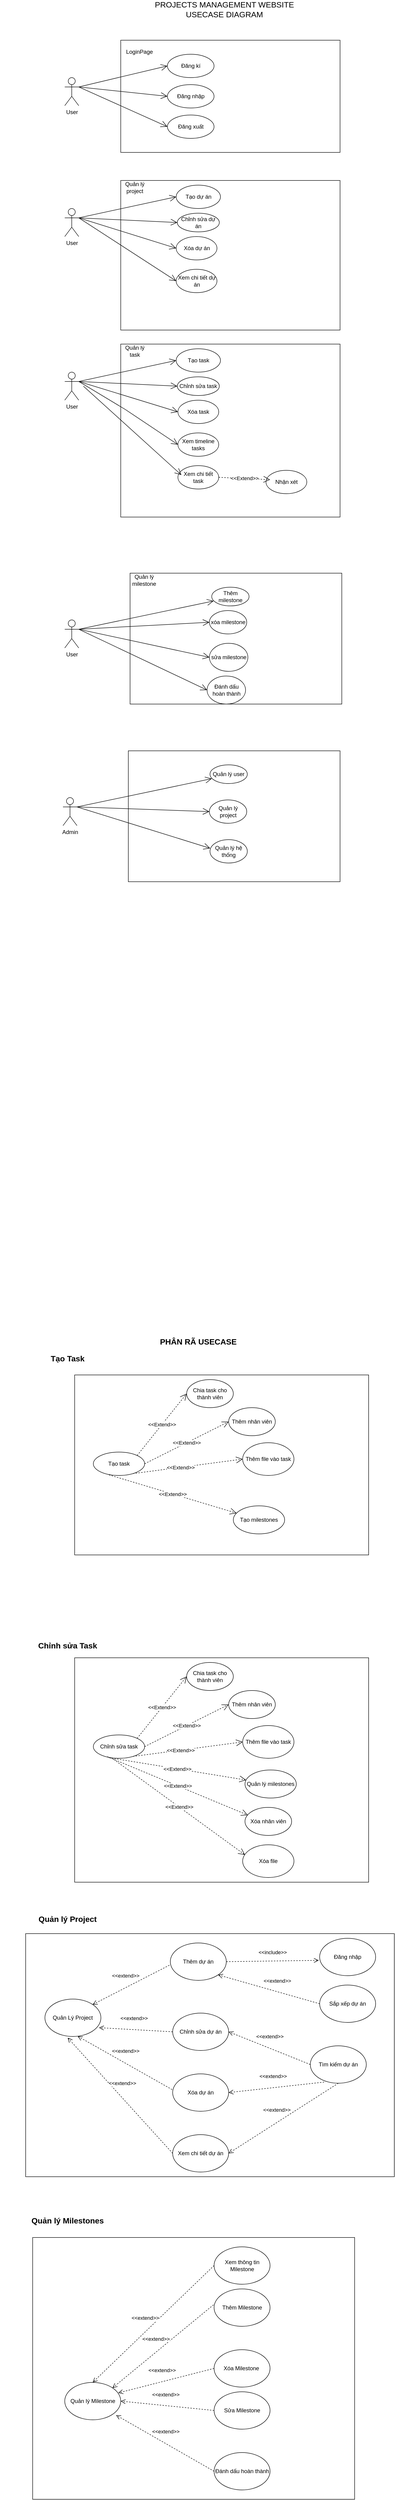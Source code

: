 <mxfile version="20.8.23" type="github">
  <diagram name="Trang-1" id="r42uPq_lxR6HUhc7CNXD">
    <mxGraphModel dx="954" dy="4123" grid="1" gridSize="10" guides="1" tooltips="1" connect="1" arrows="1" fold="1" page="1" pageScale="1" pageWidth="827" pageHeight="1169" math="0" shadow="0">
      <root>
        <mxCell id="0" />
        <mxCell id="1" parent="0" />
        <mxCell id="wdoDGnzqQ3pz-jxtd77W-91" value="" style="rounded=0;whiteSpace=wrap;html=1;" parent="1" vertex="1">
          <mxGeometry x="90" y="1280" width="690" height="560" as="geometry" />
        </mxCell>
        <mxCell id="3knPD4Hbd1GsSMwaH2PE-27" value="" style="rounded=0;whiteSpace=wrap;html=1;" parent="1" vertex="1">
          <mxGeometry x="180" y="-565" width="630" height="385" as="geometry" />
        </mxCell>
        <mxCell id="3knPD4Hbd1GsSMwaH2PE-23" value="" style="rounded=0;whiteSpace=wrap;html=1;" parent="1" vertex="1">
          <mxGeometry x="278.75" y="-3120" width="470" height="320" as="geometry" />
        </mxCell>
        <mxCell id="3knPD4Hbd1GsSMwaH2PE-3" value="" style="rounded=0;whiteSpace=wrap;html=1;" parent="1" vertex="1">
          <mxGeometry x="278.75" y="-3420" width="470" height="240" as="geometry" />
        </mxCell>
        <mxCell id="3knPD4Hbd1GsSMwaH2PE-1" value="User" style="shape=umlActor;verticalLabelPosition=bottom;verticalAlign=top;html=1;outlineConnect=0;" parent="1" vertex="1">
          <mxGeometry x="158.75" y="-3340" width="30" height="60" as="geometry" />
        </mxCell>
        <mxCell id="3knPD4Hbd1GsSMwaH2PE-2" value="Đăng nhập" style="ellipse;whiteSpace=wrap;html=1;" parent="1" vertex="1">
          <mxGeometry x="378.75" y="-3325" width="100" height="50" as="geometry" />
        </mxCell>
        <mxCell id="3knPD4Hbd1GsSMwaH2PE-4" value="Đăng xuất" style="ellipse;whiteSpace=wrap;html=1;" parent="1" vertex="1">
          <mxGeometry x="378.75" y="-3260" width="100" height="50" as="geometry" />
        </mxCell>
        <mxCell id="3knPD4Hbd1GsSMwaH2PE-5" value="Chỉnh sửa dự án" style="ellipse;whiteSpace=wrap;html=1;" parent="1" vertex="1">
          <mxGeometry x="400" y="-3050" width="90" height="40" as="geometry" />
        </mxCell>
        <mxCell id="3knPD4Hbd1GsSMwaH2PE-6" value="Đăng kí" style="ellipse;whiteSpace=wrap;html=1;" parent="1" vertex="1">
          <mxGeometry x="378.75" y="-3390" width="100" height="50" as="geometry" />
        </mxCell>
        <mxCell id="3knPD4Hbd1GsSMwaH2PE-8" value="Tạo dự án" style="ellipse;whiteSpace=wrap;html=1;" parent="1" vertex="1">
          <mxGeometry x="397.5" y="-3110" width="95" height="50" as="geometry" />
        </mxCell>
        <mxCell id="3knPD4Hbd1GsSMwaH2PE-9" value="Xóa dự án" style="ellipse;whiteSpace=wrap;html=1;" parent="1" vertex="1">
          <mxGeometry x="397.5" y="-3000" width="87.5" height="50" as="geometry" />
        </mxCell>
        <mxCell id="3knPD4Hbd1GsSMwaH2PE-10" value="Xem chi tiết dự án" style="ellipse;whiteSpace=wrap;html=1;" parent="1" vertex="1">
          <mxGeometry x="397.5" y="-2930" width="87.5" height="50" as="geometry" />
        </mxCell>
        <mxCell id="3knPD4Hbd1GsSMwaH2PE-12" value="Thêm nhân viên" style="ellipse;whiteSpace=wrap;html=1;" parent="1" vertex="1">
          <mxGeometry x="510" y="-495" width="100" height="60" as="geometry" />
        </mxCell>
        <mxCell id="3knPD4Hbd1GsSMwaH2PE-14" value="Chia task cho thành viên" style="ellipse;whiteSpace=wrap;html=1;" parent="1" vertex="1">
          <mxGeometry x="420" y="-555" width="100" height="60" as="geometry" />
        </mxCell>
        <mxCell id="3knPD4Hbd1GsSMwaH2PE-16" value="Thêm file vào task" style="ellipse;whiteSpace=wrap;html=1;" parent="1" vertex="1">
          <mxGeometry x="540" y="-420" width="110" height="70" as="geometry" />
        </mxCell>
        <mxCell id="3knPD4Hbd1GsSMwaH2PE-22" value="LoginPage" style="text;html=1;strokeColor=none;fillColor=none;align=center;verticalAlign=middle;whiteSpace=wrap;rounded=0;" parent="1" vertex="1">
          <mxGeometry x="288.75" y="-3410" width="60" height="30" as="geometry" />
        </mxCell>
        <mxCell id="3knPD4Hbd1GsSMwaH2PE-24" value="Quản lý project" style="text;html=1;strokeColor=none;fillColor=none;align=center;verticalAlign=middle;whiteSpace=wrap;rounded=0;" parent="1" vertex="1">
          <mxGeometry x="278.75" y="-3120" width="60" height="30" as="geometry" />
        </mxCell>
        <mxCell id="3knPD4Hbd1GsSMwaH2PE-26" value="User" style="shape=umlActor;verticalLabelPosition=bottom;verticalAlign=top;html=1;outlineConnect=0;" parent="1" vertex="1">
          <mxGeometry x="158.75" y="-3060" width="30" height="60" as="geometry" />
        </mxCell>
        <mxCell id="3knPD4Hbd1GsSMwaH2PE-33" value="&amp;lt;&amp;lt;Extend&amp;gt;&amp;gt;" style="endArrow=open;endSize=12;dashed=1;html=1;rounded=0;exitX=1;exitY=0;exitDx=0;exitDy=0;entryX=0;entryY=0.5;entryDx=0;entryDy=0;" parent="1" target="3knPD4Hbd1GsSMwaH2PE-14" edge="1">
          <mxGeometry width="160" relative="1" as="geometry">
            <mxPoint x="313.891" y="-392.678" as="sourcePoint" />
            <mxPoint x="621.25" y="-450.59" as="targetPoint" />
          </mxGeometry>
        </mxCell>
        <mxCell id="3knPD4Hbd1GsSMwaH2PE-37" value="&amp;lt;&amp;lt;Extend&amp;gt;&amp;gt;" style="endArrow=open;endSize=12;dashed=1;html=1;rounded=0;exitX=1;exitY=0.5;exitDx=0;exitDy=0;entryX=0;entryY=0.5;entryDx=0;entryDy=0;" parent="1" target="3knPD4Hbd1GsSMwaH2PE-12" edge="1">
          <mxGeometry width="160" relative="1" as="geometry">
            <mxPoint x="330" y="-375" as="sourcePoint" />
            <mxPoint x="520" y="-455" as="targetPoint" />
          </mxGeometry>
        </mxCell>
        <mxCell id="3knPD4Hbd1GsSMwaH2PE-43" value="&amp;lt;&amp;lt;Extend&amp;gt;&amp;gt;" style="endArrow=open;endSize=12;dashed=1;html=1;rounded=0;entryX=0;entryY=0.5;entryDx=0;entryDy=0;exitX=0.5;exitY=1;exitDx=0;exitDy=0;" parent="1" target="3knPD4Hbd1GsSMwaH2PE-16" edge="1">
          <mxGeometry width="160" relative="1" as="geometry">
            <mxPoint x="275" y="-350" as="sourcePoint" />
            <mxPoint x="536.109" y="-384.749" as="targetPoint" />
          </mxGeometry>
        </mxCell>
        <mxCell id="3knPD4Hbd1GsSMwaH2PE-46" value="Tạo milestones" style="ellipse;whiteSpace=wrap;html=1;" parent="1" vertex="1">
          <mxGeometry x="520" y="-285" width="110" height="60" as="geometry" />
        </mxCell>
        <mxCell id="3knPD4Hbd1GsSMwaH2PE-51" value="&amp;lt;&amp;lt;Extend&amp;gt;&amp;gt;" style="endArrow=open;endSize=12;dashed=1;html=1;rounded=0;exitX=0.303;exitY=0.973;exitDx=0;exitDy=0;exitPerimeter=0;" parent="1" target="3knPD4Hbd1GsSMwaH2PE-46" edge="1">
          <mxGeometry width="160" relative="1" as="geometry">
            <mxPoint x="253.33" y="-351.35" as="sourcePoint" />
            <mxPoint x="590" y="-65" as="targetPoint" />
          </mxGeometry>
        </mxCell>
        <mxCell id="3knPD4Hbd1GsSMwaH2PE-56" value="" style="rounded=0;whiteSpace=wrap;html=1;" parent="1" vertex="1">
          <mxGeometry x="298.75" y="-2280" width="453.75" height="280" as="geometry" />
        </mxCell>
        <mxCell id="3knPD4Hbd1GsSMwaH2PE-57" value="Quản lý milestone" style="text;html=1;strokeColor=none;fillColor=none;align=center;verticalAlign=middle;whiteSpace=wrap;rounded=0;" parent="1" vertex="1">
          <mxGeometry x="298.75" y="-2280" width="60" height="30" as="geometry" />
        </mxCell>
        <mxCell id="3knPD4Hbd1GsSMwaH2PE-58" value="Thêm milestone" style="ellipse;whiteSpace=wrap;html=1;" parent="1" vertex="1">
          <mxGeometry x="473.75" y="-2250" width="80" height="40" as="geometry" />
        </mxCell>
        <mxCell id="3knPD4Hbd1GsSMwaH2PE-59" value="xóa milestone" style="ellipse;whiteSpace=wrap;html=1;" parent="1" vertex="1">
          <mxGeometry x="468.75" y="-2200" width="80" height="50" as="geometry" />
        </mxCell>
        <mxCell id="3knPD4Hbd1GsSMwaH2PE-60" value="sửa milestone" style="ellipse;whiteSpace=wrap;html=1;" parent="1" vertex="1">
          <mxGeometry x="468.75" y="-2130" width="82.5" height="60" as="geometry" />
        </mxCell>
        <mxCell id="3knPD4Hbd1GsSMwaH2PE-61" value="Đánh dấu hoàn thành" style="ellipse;whiteSpace=wrap;html=1;" parent="1" vertex="1">
          <mxGeometry x="463.75" y="-2060" width="82.5" height="60" as="geometry" />
        </mxCell>
        <mxCell id="3knPD4Hbd1GsSMwaH2PE-62" value="User" style="shape=umlActor;verticalLabelPosition=bottom;verticalAlign=top;html=1;outlineConnect=0;" parent="1" vertex="1">
          <mxGeometry x="158.75" y="-2180" width="30" height="60" as="geometry" />
        </mxCell>
        <mxCell id="3knPD4Hbd1GsSMwaH2PE-63" value="" style="endArrow=open;endFill=1;endSize=12;html=1;rounded=0;exitX=1;exitY=0.333;exitDx=0;exitDy=0;exitPerimeter=0;entryX=0.049;entryY=0.738;entryDx=0;entryDy=0;entryPerimeter=0;" parent="1" source="3knPD4Hbd1GsSMwaH2PE-62" target="3knPD4Hbd1GsSMwaH2PE-58" edge="1">
          <mxGeometry width="160" relative="1" as="geometry">
            <mxPoint x="418.75" y="-2320" as="sourcePoint" />
            <mxPoint x="368.75" y="-2230" as="targetPoint" />
          </mxGeometry>
        </mxCell>
        <mxCell id="3knPD4Hbd1GsSMwaH2PE-64" value="" style="endArrow=open;endFill=1;endSize=12;html=1;rounded=0;exitX=1;exitY=0.333;exitDx=0;exitDy=0;exitPerimeter=0;entryX=0;entryY=0.5;entryDx=0;entryDy=0;" parent="1" source="3knPD4Hbd1GsSMwaH2PE-62" target="3knPD4Hbd1GsSMwaH2PE-59" edge="1">
          <mxGeometry width="160" relative="1" as="geometry">
            <mxPoint x="198.75" y="-2150" as="sourcePoint" />
            <mxPoint x="372.75" y="-2210" as="targetPoint" />
          </mxGeometry>
        </mxCell>
        <mxCell id="3knPD4Hbd1GsSMwaH2PE-65" value="" style="endArrow=open;endFill=1;endSize=12;html=1;rounded=0;exitX=1;exitY=0.333;exitDx=0;exitDy=0;exitPerimeter=0;entryX=0;entryY=0.5;entryDx=0;entryDy=0;" parent="1" source="3knPD4Hbd1GsSMwaH2PE-62" target="3knPD4Hbd1GsSMwaH2PE-60" edge="1">
          <mxGeometry width="160" relative="1" as="geometry">
            <mxPoint x="208.75" y="-2140" as="sourcePoint" />
            <mxPoint x="382.75" y="-2200" as="targetPoint" />
          </mxGeometry>
        </mxCell>
        <mxCell id="3knPD4Hbd1GsSMwaH2PE-66" value="" style="endArrow=open;endFill=1;endSize=12;html=1;rounded=0;exitX=1;exitY=0.333;exitDx=0;exitDy=0;exitPerimeter=0;entryX=0;entryY=0.5;entryDx=0;entryDy=0;" parent="1" source="3knPD4Hbd1GsSMwaH2PE-62" target="3knPD4Hbd1GsSMwaH2PE-61" edge="1">
          <mxGeometry width="160" relative="1" as="geometry">
            <mxPoint x="218.75" y="-2130" as="sourcePoint" />
            <mxPoint x="392.75" y="-2190" as="targetPoint" />
          </mxGeometry>
        </mxCell>
        <mxCell id="3knPD4Hbd1GsSMwaH2PE-68" value="" style="endArrow=open;endFill=1;endSize=12;html=1;rounded=0;entryX=0;entryY=0.5;entryDx=0;entryDy=0;exitX=1;exitY=0.333;exitDx=0;exitDy=0;exitPerimeter=0;" parent="1" source="3knPD4Hbd1GsSMwaH2PE-1" target="3knPD4Hbd1GsSMwaH2PE-6" edge="1">
          <mxGeometry width="160" relative="1" as="geometry">
            <mxPoint x="408.75" y="-3100" as="sourcePoint" />
            <mxPoint x="568.75" y="-3100" as="targetPoint" />
          </mxGeometry>
        </mxCell>
        <mxCell id="3knPD4Hbd1GsSMwaH2PE-69" value="" style="endArrow=open;endFill=1;endSize=12;html=1;rounded=0;entryX=0;entryY=0.5;entryDx=0;entryDy=0;exitX=1;exitY=0.333;exitDx=0;exitDy=0;exitPerimeter=0;" parent="1" source="3knPD4Hbd1GsSMwaH2PE-1" target="3knPD4Hbd1GsSMwaH2PE-2" edge="1">
          <mxGeometry width="160" relative="1" as="geometry">
            <mxPoint x="408.75" y="-3100" as="sourcePoint" />
            <mxPoint x="568.75" y="-3100" as="targetPoint" />
          </mxGeometry>
        </mxCell>
        <mxCell id="3knPD4Hbd1GsSMwaH2PE-70" value="" style="endArrow=open;endFill=1;endSize=12;html=1;rounded=0;entryX=0;entryY=0.5;entryDx=0;entryDy=0;exitX=1;exitY=0.333;exitDx=0;exitDy=0;exitPerimeter=0;" parent="1" source="3knPD4Hbd1GsSMwaH2PE-1" target="3knPD4Hbd1GsSMwaH2PE-4" edge="1">
          <mxGeometry width="160" relative="1" as="geometry">
            <mxPoint x="198.75" y="-3310" as="sourcePoint" />
            <mxPoint x="388.75" y="-3285" as="targetPoint" />
          </mxGeometry>
        </mxCell>
        <mxCell id="3knPD4Hbd1GsSMwaH2PE-71" value="" style="endArrow=open;endFill=1;endSize=12;html=1;rounded=0;exitX=1;exitY=0.333;exitDx=0;exitDy=0;exitPerimeter=0;entryX=0;entryY=0.5;entryDx=0;entryDy=0;" parent="1" source="3knPD4Hbd1GsSMwaH2PE-26" target="3knPD4Hbd1GsSMwaH2PE-8" edge="1">
          <mxGeometry width="160" relative="1" as="geometry">
            <mxPoint x="418.75" y="-3070" as="sourcePoint" />
            <mxPoint x="578.75" y="-3070" as="targetPoint" />
          </mxGeometry>
        </mxCell>
        <mxCell id="3knPD4Hbd1GsSMwaH2PE-72" value="" style="endArrow=open;endFill=1;endSize=12;html=1;rounded=0;exitX=1;exitY=0.333;exitDx=0;exitDy=0;exitPerimeter=0;entryX=0;entryY=0.5;entryDx=0;entryDy=0;" parent="1" source="3knPD4Hbd1GsSMwaH2PE-26" target="3knPD4Hbd1GsSMwaH2PE-5" edge="1">
          <mxGeometry width="160" relative="1" as="geometry">
            <mxPoint x="198.75" y="-3030" as="sourcePoint" />
            <mxPoint x="406.75" y="-3085" as="targetPoint" />
          </mxGeometry>
        </mxCell>
        <mxCell id="3knPD4Hbd1GsSMwaH2PE-73" value="" style="endArrow=open;endFill=1;endSize=12;html=1;rounded=0;exitX=1;exitY=0.333;exitDx=0;exitDy=0;exitPerimeter=0;entryX=0;entryY=0.5;entryDx=0;entryDy=0;" parent="1" source="3knPD4Hbd1GsSMwaH2PE-26" target="3knPD4Hbd1GsSMwaH2PE-9" edge="1">
          <mxGeometry width="160" relative="1" as="geometry">
            <mxPoint x="208.75" y="-3020" as="sourcePoint" />
            <mxPoint x="416.75" y="-3075" as="targetPoint" />
          </mxGeometry>
        </mxCell>
        <mxCell id="3knPD4Hbd1GsSMwaH2PE-74" value="" style="endArrow=open;endFill=1;endSize=12;html=1;rounded=0;exitX=1;exitY=0.333;exitDx=0;exitDy=0;exitPerimeter=0;entryX=0;entryY=0.5;entryDx=0;entryDy=0;" parent="1" source="3knPD4Hbd1GsSMwaH2PE-26" target="3knPD4Hbd1GsSMwaH2PE-10" edge="1">
          <mxGeometry width="160" relative="1" as="geometry">
            <mxPoint x="218.75" y="-3010" as="sourcePoint" />
            <mxPoint x="426.75" y="-3065" as="targetPoint" />
          </mxGeometry>
        </mxCell>
        <mxCell id="wdoDGnzqQ3pz-jxtd77W-14" value="Tạo task" style="ellipse;whiteSpace=wrap;html=1;" parent="1" vertex="1">
          <mxGeometry x="220" y="-400" width="110" height="50" as="geometry" />
        </mxCell>
        <mxCell id="wdoDGnzqQ3pz-jxtd77W-23" value="" style="rounded=0;whiteSpace=wrap;html=1;" parent="1" vertex="1">
          <mxGeometry x="278.75" y="-2770" width="470" height="370" as="geometry" />
        </mxCell>
        <mxCell id="wdoDGnzqQ3pz-jxtd77W-24" value="Chỉnh sửa task" style="ellipse;whiteSpace=wrap;html=1;" parent="1" vertex="1">
          <mxGeometry x="400" y="-2700" width="90" height="40" as="geometry" />
        </mxCell>
        <mxCell id="wdoDGnzqQ3pz-jxtd77W-25" value="Tạo task" style="ellipse;whiteSpace=wrap;html=1;" parent="1" vertex="1">
          <mxGeometry x="397.5" y="-2760" width="95" height="50" as="geometry" />
        </mxCell>
        <mxCell id="wdoDGnzqQ3pz-jxtd77W-26" value="Xóa task" style="ellipse;whiteSpace=wrap;html=1;" parent="1" vertex="1">
          <mxGeometry x="401.25" y="-2650" width="87.5" height="50" as="geometry" />
        </mxCell>
        <mxCell id="wdoDGnzqQ3pz-jxtd77W-27" value="Xem timeline tasks" style="ellipse;whiteSpace=wrap;html=1;" parent="1" vertex="1">
          <mxGeometry x="401.25" y="-2580" width="87.5" height="50" as="geometry" />
        </mxCell>
        <mxCell id="wdoDGnzqQ3pz-jxtd77W-28" value="Quản lý task" style="text;html=1;strokeColor=none;fillColor=none;align=center;verticalAlign=middle;whiteSpace=wrap;rounded=0;" parent="1" vertex="1">
          <mxGeometry x="278.75" y="-2770" width="60" height="30" as="geometry" />
        </mxCell>
        <mxCell id="wdoDGnzqQ3pz-jxtd77W-29" value="User" style="shape=umlActor;verticalLabelPosition=bottom;verticalAlign=top;html=1;outlineConnect=0;" parent="1" vertex="1">
          <mxGeometry x="158.75" y="-2710" width="30" height="60" as="geometry" />
        </mxCell>
        <mxCell id="wdoDGnzqQ3pz-jxtd77W-30" value="" style="endArrow=open;endFill=1;endSize=12;html=1;rounded=0;exitX=1;exitY=0.333;exitDx=0;exitDy=0;exitPerimeter=0;entryX=0;entryY=0.5;entryDx=0;entryDy=0;" parent="1" source="wdoDGnzqQ3pz-jxtd77W-29" target="wdoDGnzqQ3pz-jxtd77W-25" edge="1">
          <mxGeometry width="160" relative="1" as="geometry">
            <mxPoint x="418.75" y="-2720" as="sourcePoint" />
            <mxPoint x="578.75" y="-2720" as="targetPoint" />
          </mxGeometry>
        </mxCell>
        <mxCell id="wdoDGnzqQ3pz-jxtd77W-31" value="" style="endArrow=open;endFill=1;endSize=12;html=1;rounded=0;exitX=1;exitY=0.333;exitDx=0;exitDy=0;exitPerimeter=0;entryX=0;entryY=0.5;entryDx=0;entryDy=0;" parent="1" source="wdoDGnzqQ3pz-jxtd77W-29" target="wdoDGnzqQ3pz-jxtd77W-24" edge="1">
          <mxGeometry width="160" relative="1" as="geometry">
            <mxPoint x="198.75" y="-2680" as="sourcePoint" />
            <mxPoint x="406.75" y="-2735" as="targetPoint" />
          </mxGeometry>
        </mxCell>
        <mxCell id="wdoDGnzqQ3pz-jxtd77W-32" value="" style="endArrow=open;endFill=1;endSize=12;html=1;rounded=0;exitX=1;exitY=0.333;exitDx=0;exitDy=0;exitPerimeter=0;entryX=0;entryY=0.5;entryDx=0;entryDy=0;" parent="1" source="wdoDGnzqQ3pz-jxtd77W-29" target="wdoDGnzqQ3pz-jxtd77W-26" edge="1">
          <mxGeometry width="160" relative="1" as="geometry">
            <mxPoint x="208.75" y="-2670" as="sourcePoint" />
            <mxPoint x="416.75" y="-2725" as="targetPoint" />
          </mxGeometry>
        </mxCell>
        <mxCell id="wdoDGnzqQ3pz-jxtd77W-33" value="" style="endArrow=open;endFill=1;endSize=12;html=1;rounded=0;exitX=1;exitY=0.333;exitDx=0;exitDy=0;exitPerimeter=0;entryX=0;entryY=0.5;entryDx=0;entryDy=0;" parent="1" source="wdoDGnzqQ3pz-jxtd77W-29" target="wdoDGnzqQ3pz-jxtd77W-27" edge="1">
          <mxGeometry width="160" relative="1" as="geometry">
            <mxPoint x="218.75" y="-2660" as="sourcePoint" />
            <mxPoint x="426.75" y="-2715" as="targetPoint" />
            <Array as="points">
              <mxPoint x="288.75" y="-2630" />
            </Array>
          </mxGeometry>
        </mxCell>
        <mxCell id="wdoDGnzqQ3pz-jxtd77W-34" value="Xem chi tiết task" style="ellipse;whiteSpace=wrap;html=1;" parent="1" vertex="1">
          <mxGeometry x="401.25" y="-2510" width="87.5" height="50" as="geometry" />
        </mxCell>
        <mxCell id="wdoDGnzqQ3pz-jxtd77W-35" value="" style="endArrow=open;endFill=1;endSize=12;html=1;rounded=0;entryX=0.086;entryY=0.4;entryDx=0;entryDy=0;entryPerimeter=0;" parent="1" target="wdoDGnzqQ3pz-jxtd77W-34" edge="1">
          <mxGeometry width="160" relative="1" as="geometry">
            <mxPoint x="198.75" y="-2680" as="sourcePoint" />
            <mxPoint x="411.75" y="-2545" as="targetPoint" />
            <Array as="points" />
          </mxGeometry>
        </mxCell>
        <mxCell id="wdoDGnzqQ3pz-jxtd77W-38" value="Nhận xét" style="ellipse;whiteSpace=wrap;html=1;" parent="1" vertex="1">
          <mxGeometry x="590" y="-2500" width="87.5" height="50" as="geometry" />
        </mxCell>
        <mxCell id="wdoDGnzqQ3pz-jxtd77W-40" value="&amp;lt;&amp;lt;Extend&amp;gt;&amp;gt;" style="endArrow=open;endSize=12;dashed=1;html=1;rounded=0;exitX=1;exitY=0.5;exitDx=0;exitDy=0;" parent="1" source="wdoDGnzqQ3pz-jxtd77W-34" edge="1">
          <mxGeometry width="160" relative="1" as="geometry">
            <mxPoint x="470" y="-2475.5" as="sourcePoint" />
            <mxPoint x="598.75" y="-2480" as="targetPoint" />
          </mxGeometry>
        </mxCell>
        <mxCell id="wdoDGnzqQ3pz-jxtd77W-43" value="&lt;font style=&quot;font-size: 17px;&quot;&gt;&lt;b&gt;PHÂN RÃ USECASE&lt;/b&gt;&lt;/font&gt;" style="text;html=1;strokeColor=none;fillColor=none;align=center;verticalAlign=middle;whiteSpace=wrap;rounded=0;" parent="1" vertex="1">
          <mxGeometry x="300" y="-650" width="290" height="30" as="geometry" />
        </mxCell>
        <mxCell id="wdoDGnzqQ3pz-jxtd77W-44" value="&lt;font style=&quot;font-size: 17px;&quot;&gt;&lt;b&gt;Tạo Task&lt;/b&gt;&lt;/font&gt;" style="text;html=1;strokeColor=none;fillColor=none;align=center;verticalAlign=middle;whiteSpace=wrap;rounded=0;" parent="1" vertex="1">
          <mxGeometry x="20" y="-614" width="290" height="30" as="geometry" />
        </mxCell>
        <mxCell id="wdoDGnzqQ3pz-jxtd77W-45" value="" style="rounded=0;whiteSpace=wrap;html=1;" parent="1" vertex="1">
          <mxGeometry x="180" y="40" width="630" height="480" as="geometry" />
        </mxCell>
        <mxCell id="wdoDGnzqQ3pz-jxtd77W-46" value="Thêm nhân viên" style="ellipse;whiteSpace=wrap;html=1;" parent="1" vertex="1">
          <mxGeometry x="510" y="110" width="100" height="60" as="geometry" />
        </mxCell>
        <mxCell id="wdoDGnzqQ3pz-jxtd77W-47" value="Chia task cho thành viên" style="ellipse;whiteSpace=wrap;html=1;" parent="1" vertex="1">
          <mxGeometry x="420" y="50" width="100" height="60" as="geometry" />
        </mxCell>
        <mxCell id="wdoDGnzqQ3pz-jxtd77W-48" value="Thêm file vào task" style="ellipse;whiteSpace=wrap;html=1;" parent="1" vertex="1">
          <mxGeometry x="540" y="185" width="110" height="70" as="geometry" />
        </mxCell>
        <mxCell id="wdoDGnzqQ3pz-jxtd77W-49" value="&amp;lt;&amp;lt;Extend&amp;gt;&amp;gt;" style="endArrow=open;endSize=12;dashed=1;html=1;rounded=0;exitX=1;exitY=0;exitDx=0;exitDy=0;entryX=0;entryY=0.5;entryDx=0;entryDy=0;" parent="1" target="wdoDGnzqQ3pz-jxtd77W-47" edge="1">
          <mxGeometry width="160" relative="1" as="geometry">
            <mxPoint x="313.891" y="212.322" as="sourcePoint" />
            <mxPoint x="621.25" y="154.41" as="targetPoint" />
          </mxGeometry>
        </mxCell>
        <mxCell id="wdoDGnzqQ3pz-jxtd77W-50" value="&amp;lt;&amp;lt;Extend&amp;gt;&amp;gt;" style="endArrow=open;endSize=12;dashed=1;html=1;rounded=0;exitX=1;exitY=0.5;exitDx=0;exitDy=0;entryX=0;entryY=0.5;entryDx=0;entryDy=0;" parent="1" target="wdoDGnzqQ3pz-jxtd77W-46" edge="1">
          <mxGeometry width="160" relative="1" as="geometry">
            <mxPoint x="330" y="230" as="sourcePoint" />
            <mxPoint x="520" y="150" as="targetPoint" />
          </mxGeometry>
        </mxCell>
        <mxCell id="wdoDGnzqQ3pz-jxtd77W-51" value="&amp;lt;&amp;lt;Extend&amp;gt;&amp;gt;" style="endArrow=open;endSize=12;dashed=1;html=1;rounded=0;entryX=0;entryY=0.5;entryDx=0;entryDy=0;exitX=0.5;exitY=1;exitDx=0;exitDy=0;" parent="1" target="wdoDGnzqQ3pz-jxtd77W-48" edge="1">
          <mxGeometry width="160" relative="1" as="geometry">
            <mxPoint x="275" y="255" as="sourcePoint" />
            <mxPoint x="536.109" y="220.251" as="targetPoint" />
          </mxGeometry>
        </mxCell>
        <mxCell id="wdoDGnzqQ3pz-jxtd77W-52" value="Quản lý milestones" style="ellipse;whiteSpace=wrap;html=1;" parent="1" vertex="1">
          <mxGeometry x="545" y="280" width="110" height="60" as="geometry" />
        </mxCell>
        <mxCell id="wdoDGnzqQ3pz-jxtd77W-53" value="&amp;lt;&amp;lt;Extend&amp;gt;&amp;gt;" style="endArrow=open;endSize=12;dashed=1;html=1;rounded=0;exitX=0.303;exitY=0.973;exitDx=0;exitDy=0;exitPerimeter=0;" parent="1" target="wdoDGnzqQ3pz-jxtd77W-52" edge="1">
          <mxGeometry width="160" relative="1" as="geometry">
            <mxPoint x="253.33" y="253.65" as="sourcePoint" />
            <mxPoint x="590" y="540" as="targetPoint" />
          </mxGeometry>
        </mxCell>
        <mxCell id="wdoDGnzqQ3pz-jxtd77W-54" value="Chỉnh sửa task" style="ellipse;whiteSpace=wrap;html=1;" parent="1" vertex="1">
          <mxGeometry x="220" y="205" width="110" height="50" as="geometry" />
        </mxCell>
        <mxCell id="wdoDGnzqQ3pz-jxtd77W-56" value="&amp;lt;&amp;lt;Extend&amp;gt;&amp;gt;" style="endArrow=open;endSize=12;dashed=1;html=1;rounded=0;exitX=0.273;exitY=0.93;exitDx=0;exitDy=0;exitPerimeter=0;entryX=0.06;entryY=0.275;entryDx=0;entryDy=0;entryPerimeter=0;" parent="1" source="wdoDGnzqQ3pz-jxtd77W-54" target="wdoDGnzqQ3pz-jxtd77W-57" edge="1">
          <mxGeometry width="160" relative="1" as="geometry">
            <mxPoint x="263.33" y="263.65" as="sourcePoint" />
            <mxPoint x="572" y="312" as="targetPoint" />
          </mxGeometry>
        </mxCell>
        <mxCell id="wdoDGnzqQ3pz-jxtd77W-57" value="Xóa nhân viên" style="ellipse;whiteSpace=wrap;html=1;" parent="1" vertex="1">
          <mxGeometry x="545" y="360" width="100" height="60" as="geometry" />
        </mxCell>
        <mxCell id="wdoDGnzqQ3pz-jxtd77W-59" value="Xóa file" style="ellipse;whiteSpace=wrap;html=1;" parent="1" vertex="1">
          <mxGeometry x="540" y="440" width="110" height="70" as="geometry" />
        </mxCell>
        <mxCell id="wdoDGnzqQ3pz-jxtd77W-60" value="&amp;lt;&amp;lt;Extend&amp;gt;&amp;gt;" style="endArrow=open;endSize=12;dashed=1;html=1;rounded=0;exitX=0.4;exitY=1.05;exitDx=0;exitDy=0;exitPerimeter=0;entryX=0.045;entryY=0.307;entryDx=0;entryDy=0;entryPerimeter=0;" parent="1" source="wdoDGnzqQ3pz-jxtd77W-54" target="wdoDGnzqQ3pz-jxtd77W-59" edge="1">
          <mxGeometry width="160" relative="1" as="geometry">
            <mxPoint x="260" y="262" as="sourcePoint" />
            <mxPoint x="561" y="387" as="targetPoint" />
          </mxGeometry>
        </mxCell>
        <mxCell id="wdoDGnzqQ3pz-jxtd77W-61" value="&lt;font style=&quot;font-size: 17px;&quot;&gt;&lt;b&gt;Chỉnh sửa Task&lt;/b&gt;&lt;/font&gt;" style="text;html=1;strokeColor=none;fillColor=none;align=center;verticalAlign=middle;whiteSpace=wrap;rounded=0;" parent="1" vertex="1">
          <mxGeometry x="20" width="290" height="30" as="geometry" />
        </mxCell>
        <mxCell id="wdoDGnzqQ3pz-jxtd77W-62" value="" style="rounded=0;whiteSpace=wrap;html=1;" parent="1" vertex="1">
          <mxGeometry x="75" y="630" width="790" height="520" as="geometry" />
        </mxCell>
        <mxCell id="wdoDGnzqQ3pz-jxtd77W-63" value="Thêm dự án" style="ellipse;whiteSpace=wrap;html=1;" parent="1" vertex="1">
          <mxGeometry x="385" y="650" width="120" height="80" as="geometry" />
        </mxCell>
        <mxCell id="wdoDGnzqQ3pz-jxtd77W-64" value="Chỉnh sửa dự án" style="ellipse;whiteSpace=wrap;html=1;" parent="1" vertex="1">
          <mxGeometry x="390" y="800" width="120" height="80" as="geometry" />
        </mxCell>
        <mxCell id="wdoDGnzqQ3pz-jxtd77W-65" value="Xóa dự án" style="ellipse;whiteSpace=wrap;html=1;" parent="1" vertex="1">
          <mxGeometry x="390" y="930" width="120" height="80" as="geometry" />
        </mxCell>
        <mxCell id="wdoDGnzqQ3pz-jxtd77W-66" value="Xem chi tiết dự án" style="ellipse;whiteSpace=wrap;html=1;" parent="1" vertex="1">
          <mxGeometry x="390" y="1060" width="120" height="80" as="geometry" />
        </mxCell>
        <mxCell id="wdoDGnzqQ3pz-jxtd77W-67" value="&amp;lt;&amp;lt;include&amp;gt;&amp;gt;" style="html=1;verticalAlign=bottom;endArrow=open;dashed=1;endSize=8;elbow=vertical;rounded=0;exitX=1;exitY=0.5;exitDx=0;exitDy=0;entryX=-0.017;entryY=0.59;entryDx=0;entryDy=0;entryPerimeter=0;" parent="1" source="wdoDGnzqQ3pz-jxtd77W-63" target="wdoDGnzqQ3pz-jxtd77W-68" edge="1">
          <mxGeometry y="10" relative="1" as="geometry">
            <mxPoint x="475" y="810" as="sourcePoint" />
            <mxPoint x="665" y="700" as="targetPoint" />
            <mxPoint as="offset" />
          </mxGeometry>
        </mxCell>
        <mxCell id="wdoDGnzqQ3pz-jxtd77W-68" value="Đăng nhập" style="ellipse;whiteSpace=wrap;html=1;" parent="1" vertex="1">
          <mxGeometry x="705" y="640" width="120" height="80" as="geometry" />
        </mxCell>
        <mxCell id="wdoDGnzqQ3pz-jxtd77W-69" value="Tìm kiếm dự án" style="ellipse;whiteSpace=wrap;html=1;" parent="1" vertex="1">
          <mxGeometry x="685" y="870" width="120" height="80" as="geometry" />
        </mxCell>
        <mxCell id="wdoDGnzqQ3pz-jxtd77W-70" value="&amp;lt;&amp;lt;extend&amp;gt;&amp;gt;" style="html=1;verticalAlign=bottom;endArrow=open;dashed=1;endSize=8;elbow=vertical;rounded=0;exitX=0;exitY=0.5;exitDx=0;exitDy=0;entryX=1;entryY=0.5;entryDx=0;entryDy=0;" parent="1" source="wdoDGnzqQ3pz-jxtd77W-69" target="wdoDGnzqQ3pz-jxtd77W-64" edge="1">
          <mxGeometry x="0.056" y="-15" relative="1" as="geometry">
            <mxPoint x="475" y="810" as="sourcePoint" />
            <mxPoint x="395" y="810" as="targetPoint" />
            <mxPoint as="offset" />
          </mxGeometry>
        </mxCell>
        <mxCell id="wdoDGnzqQ3pz-jxtd77W-71" value="&amp;lt;&amp;lt;extend&amp;gt;&amp;gt;" style="html=1;verticalAlign=bottom;endArrow=open;dashed=1;endSize=8;elbow=vertical;rounded=0;entryX=1;entryY=0.5;entryDx=0;entryDy=0;exitX=0.247;exitY=0.97;exitDx=0;exitDy=0;exitPerimeter=0;" parent="1" source="wdoDGnzqQ3pz-jxtd77W-69" target="wdoDGnzqQ3pz-jxtd77W-65" edge="1">
          <mxGeometry x="0.056" y="-15" relative="1" as="geometry">
            <mxPoint x="655" y="940" as="sourcePoint" />
            <mxPoint x="515" y="880" as="targetPoint" />
            <mxPoint as="offset" />
          </mxGeometry>
        </mxCell>
        <mxCell id="wdoDGnzqQ3pz-jxtd77W-72" value="&amp;lt;&amp;lt;extend&amp;gt;&amp;gt;" style="html=1;verticalAlign=bottom;endArrow=open;dashed=1;endSize=8;elbow=vertical;rounded=0;exitX=0.5;exitY=1;exitDx=0;exitDy=0;entryX=1;entryY=0.5;entryDx=0;entryDy=0;" parent="1" source="wdoDGnzqQ3pz-jxtd77W-69" target="wdoDGnzqQ3pz-jxtd77W-66" edge="1">
          <mxGeometry x="0.056" y="-15" relative="1" as="geometry">
            <mxPoint x="695" y="880" as="sourcePoint" />
            <mxPoint x="525" y="890" as="targetPoint" />
            <mxPoint as="offset" />
          </mxGeometry>
        </mxCell>
        <mxCell id="wdoDGnzqQ3pz-jxtd77W-73" value="Quản Lý Project" style="ellipse;whiteSpace=wrap;html=1;" parent="1" vertex="1">
          <mxGeometry x="116.25" y="770" width="120" height="80" as="geometry" />
        </mxCell>
        <mxCell id="wdoDGnzqQ3pz-jxtd77W-74" value="&amp;lt;&amp;lt;extend&amp;gt;&amp;gt;" style="html=1;verticalAlign=bottom;endArrow=open;dashed=1;endSize=8;elbow=vertical;rounded=0;entryX=0.967;entryY=0.765;entryDx=0;entryDy=0;exitX=0;exitY=0.5;exitDx=0;exitDy=0;entryPerimeter=0;" parent="1" source="wdoDGnzqQ3pz-jxtd77W-64" target="wdoDGnzqQ3pz-jxtd77W-73" edge="1">
          <mxGeometry x="0.056" y="-15" relative="1" as="geometry">
            <mxPoint x="715" y="908" as="sourcePoint" />
            <mxPoint x="515" y="990" as="targetPoint" />
            <mxPoint as="offset" />
          </mxGeometry>
        </mxCell>
        <mxCell id="wdoDGnzqQ3pz-jxtd77W-75" value="&amp;lt;&amp;lt;extend&amp;gt;&amp;gt;" style="html=1;verticalAlign=bottom;endArrow=open;dashed=1;endSize=8;elbow=vertical;rounded=0;entryX=0.587;entryY=0.995;entryDx=0;entryDy=0;exitX=-0.01;exitY=0.42;exitDx=0;exitDy=0;exitPerimeter=0;entryPerimeter=0;" parent="1" source="wdoDGnzqQ3pz-jxtd77W-65" target="wdoDGnzqQ3pz-jxtd77W-73" edge="1">
          <mxGeometry x="0.056" y="-15" relative="1" as="geometry">
            <mxPoint x="725" y="918" as="sourcePoint" />
            <mxPoint x="525" y="1000" as="targetPoint" />
            <mxPoint as="offset" />
          </mxGeometry>
        </mxCell>
        <mxCell id="wdoDGnzqQ3pz-jxtd77W-76" value="&amp;lt;&amp;lt;extend&amp;gt;&amp;gt;" style="html=1;verticalAlign=bottom;endArrow=open;dashed=1;endSize=8;elbow=vertical;rounded=0;entryX=0.407;entryY=1.035;entryDx=0;entryDy=0;exitX=0;exitY=0.5;exitDx=0;exitDy=0;entryPerimeter=0;" parent="1" source="wdoDGnzqQ3pz-jxtd77W-66" target="wdoDGnzqQ3pz-jxtd77W-73" edge="1">
          <mxGeometry x="0.056" y="-15" relative="1" as="geometry">
            <mxPoint x="735" y="928" as="sourcePoint" />
            <mxPoint x="535" y="1010" as="targetPoint" />
            <mxPoint as="offset" />
          </mxGeometry>
        </mxCell>
        <mxCell id="wdoDGnzqQ3pz-jxtd77W-77" value="&amp;lt;&amp;lt;extend&amp;gt;&amp;gt;" style="html=1;verticalAlign=bottom;endArrow=open;dashed=1;endSize=8;elbow=vertical;rounded=0;entryX=1;entryY=0;entryDx=0;entryDy=0;exitX=-0.017;exitY=0.595;exitDx=0;exitDy=0;exitPerimeter=0;" parent="1" source="wdoDGnzqQ3pz-jxtd77W-63" target="wdoDGnzqQ3pz-jxtd77W-73" edge="1">
          <mxGeometry x="0.056" y="-15" relative="1" as="geometry">
            <mxPoint x="745" y="938" as="sourcePoint" />
            <mxPoint x="545" y="1020" as="targetPoint" />
            <mxPoint as="offset" />
          </mxGeometry>
        </mxCell>
        <mxCell id="wdoDGnzqQ3pz-jxtd77W-78" value="&amp;lt;&amp;lt;extend&amp;gt;&amp;gt;" style="html=1;verticalAlign=bottom;endArrow=open;dashed=1;endSize=8;elbow=vertical;rounded=0;entryX=1;entryY=1;entryDx=0;entryDy=0;" parent="1" target="wdoDGnzqQ3pz-jxtd77W-63" edge="1">
          <mxGeometry x="-0.138" y="-14" relative="1" as="geometry">
            <mxPoint x="705" y="780" as="sourcePoint" />
            <mxPoint x="555" y="1030" as="targetPoint" />
            <mxPoint x="-1" as="offset" />
          </mxGeometry>
        </mxCell>
        <mxCell id="wdoDGnzqQ3pz-jxtd77W-79" value="Sắp xếp dự án" style="ellipse;whiteSpace=wrap;html=1;" parent="1" vertex="1">
          <mxGeometry x="705" y="740" width="120" height="80" as="geometry" />
        </mxCell>
        <mxCell id="wdoDGnzqQ3pz-jxtd77W-80" value="Quản lý Milestone" style="ellipse;whiteSpace=wrap;html=1;" parent="1" vertex="1">
          <mxGeometry x="158.75" y="1590" width="120" height="80" as="geometry" />
        </mxCell>
        <mxCell id="wdoDGnzqQ3pz-jxtd77W-81" value="Xóa Milestone&lt;span style=&quot;white-space: pre;&quot;&gt; &lt;/span&gt;" style="ellipse;whiteSpace=wrap;html=1;" parent="1" vertex="1">
          <mxGeometry x="478.75" y="1520" width="120" height="80" as="geometry" />
        </mxCell>
        <mxCell id="wdoDGnzqQ3pz-jxtd77W-82" value="Sửa Milestone" style="ellipse;whiteSpace=wrap;html=1;" parent="1" vertex="1">
          <mxGeometry x="478.75" y="1610" width="120" height="80" as="geometry" />
        </mxCell>
        <mxCell id="wdoDGnzqQ3pz-jxtd77W-83" value="Đánh dấu hoàn thành" style="ellipse;whiteSpace=wrap;html=1;" parent="1" vertex="1">
          <mxGeometry x="478.75" y="1740" width="120" height="80" as="geometry" />
        </mxCell>
        <mxCell id="wdoDGnzqQ3pz-jxtd77W-84" value="Thêm Milestone" style="ellipse;whiteSpace=wrap;html=1;" parent="1" vertex="1">
          <mxGeometry x="478.75" y="1390" width="120" height="80" as="geometry" />
        </mxCell>
        <mxCell id="wdoDGnzqQ3pz-jxtd77W-85" value="&amp;lt;&amp;lt;extend&amp;gt;&amp;gt;" style="html=1;verticalAlign=bottom;endArrow=open;dashed=1;endSize=8;elbow=vertical;rounded=0;entryX=1;entryY=0;entryDx=0;entryDy=0;exitX=-0.01;exitY=0.425;exitDx=0;exitDy=0;exitPerimeter=0;" parent="1" source="wdoDGnzqQ3pz-jxtd77W-84" target="wdoDGnzqQ3pz-jxtd77W-80" edge="1">
          <mxGeometry x="0.056" y="-15" relative="1" as="geometry">
            <mxPoint x="493.75" y="1250" as="sourcePoint" />
            <mxPoint x="227.75" y="963" as="targetPoint" />
            <mxPoint as="offset" />
          </mxGeometry>
        </mxCell>
        <mxCell id="wdoDGnzqQ3pz-jxtd77W-86" value="&amp;lt;&amp;lt;extend&amp;gt;&amp;gt;" style="html=1;verticalAlign=bottom;endArrow=open;dashed=1;endSize=8;elbow=vertical;rounded=0;entryX=0.957;entryY=0.28;entryDx=0;entryDy=0;entryPerimeter=0;exitX=0;exitY=0.5;exitDx=0;exitDy=0;" parent="1" source="wdoDGnzqQ3pz-jxtd77W-81" target="wdoDGnzqQ3pz-jxtd77W-80" edge="1">
          <mxGeometry x="0.056" y="-15" relative="1" as="geometry">
            <mxPoint x="478.75" y="1530" as="sourcePoint" />
            <mxPoint x="280.75" y="1542" as="targetPoint" />
            <mxPoint as="offset" />
          </mxGeometry>
        </mxCell>
        <mxCell id="wdoDGnzqQ3pz-jxtd77W-87" value="&amp;lt;&amp;lt;extend&amp;gt;&amp;gt;" style="html=1;verticalAlign=bottom;endArrow=open;dashed=1;endSize=8;elbow=vertical;rounded=0;entryX=1;entryY=0.5;entryDx=0;entryDy=0;exitX=0;exitY=0.5;exitDx=0;exitDy=0;" parent="1" source="wdoDGnzqQ3pz-jxtd77W-82" target="wdoDGnzqQ3pz-jxtd77W-80" edge="1">
          <mxGeometry x="0.056" y="-15" relative="1" as="geometry">
            <mxPoint x="497.75" y="1424" as="sourcePoint" />
            <mxPoint x="290.75" y="1552" as="targetPoint" />
            <mxPoint as="offset" />
          </mxGeometry>
        </mxCell>
        <mxCell id="wdoDGnzqQ3pz-jxtd77W-88" value="&amp;lt;&amp;lt;extend&amp;gt;&amp;gt;" style="html=1;verticalAlign=bottom;endArrow=open;dashed=1;endSize=8;elbow=vertical;rounded=0;entryX=0.917;entryY=0.875;entryDx=0;entryDy=0;exitX=0;exitY=0.5;exitDx=0;exitDy=0;entryPerimeter=0;" parent="1" source="wdoDGnzqQ3pz-jxtd77W-83" target="wdoDGnzqQ3pz-jxtd77W-80" edge="1">
          <mxGeometry x="0.056" y="-15" relative="1" as="geometry">
            <mxPoint x="507.75" y="1434" as="sourcePoint" />
            <mxPoint x="300.75" y="1562" as="targetPoint" />
            <mxPoint as="offset" />
          </mxGeometry>
        </mxCell>
        <mxCell id="wdoDGnzqQ3pz-jxtd77W-89" value="Xem thông tin Milestone" style="ellipse;whiteSpace=wrap;html=1;" parent="1" vertex="1">
          <mxGeometry x="478.75" y="1300" width="120" height="80" as="geometry" />
        </mxCell>
        <mxCell id="wdoDGnzqQ3pz-jxtd77W-90" value="&amp;lt;&amp;lt;extend&amp;gt;&amp;gt;" style="html=1;verticalAlign=bottom;endArrow=open;dashed=1;endSize=8;elbow=vertical;rounded=0;entryX=0.5;entryY=0;entryDx=0;entryDy=0;exitX=0;exitY=0.5;exitDx=0;exitDy=0;" parent="1" source="wdoDGnzqQ3pz-jxtd77W-89" target="wdoDGnzqQ3pz-jxtd77W-80" edge="1">
          <mxGeometry x="0.056" y="-15" relative="1" as="geometry">
            <mxPoint x="487.75" y="1414" as="sourcePoint" />
            <mxPoint x="280.75" y="1542" as="targetPoint" />
            <mxPoint as="offset" />
          </mxGeometry>
        </mxCell>
        <mxCell id="wdoDGnzqQ3pz-jxtd77W-92" value="&lt;font style=&quot;font-size: 17px;&quot;&gt;&lt;b&gt;Quản lý Project&lt;/b&gt;&lt;/font&gt;" style="text;html=1;strokeColor=none;fillColor=none;align=center;verticalAlign=middle;whiteSpace=wrap;rounded=0;" parent="1" vertex="1">
          <mxGeometry x="20" y="585" width="290" height="30" as="geometry" />
        </mxCell>
        <mxCell id="wdoDGnzqQ3pz-jxtd77W-93" value="&lt;font style=&quot;font-size: 17px;&quot;&gt;&lt;b&gt;Quản lý Milestones&lt;/b&gt;&lt;/font&gt;" style="text;html=1;strokeColor=none;fillColor=none;align=center;verticalAlign=middle;whiteSpace=wrap;rounded=0;" parent="1" vertex="1">
          <mxGeometry x="20" y="1230" width="290" height="30" as="geometry" />
        </mxCell>
        <mxCell id="wdoDGnzqQ3pz-jxtd77W-94" value="PROJECTS MANAGEMENT WEBSITE USECASE DIAGRAM" style="text;html=1;strokeColor=none;fillColor=none;align=center;verticalAlign=middle;whiteSpace=wrap;rounded=0;fontSize=17;" parent="1" vertex="1">
          <mxGeometry x="312.75" y="-3500" width="376" height="30" as="geometry" />
        </mxCell>
        <mxCell id="83KntUSoox0dlnAg8Au9-1" value="" style="rounded=0;whiteSpace=wrap;html=1;" vertex="1" parent="1">
          <mxGeometry x="295" y="-1900" width="453.75" height="280" as="geometry" />
        </mxCell>
        <mxCell id="83KntUSoox0dlnAg8Au9-3" value="Quản lý user" style="ellipse;whiteSpace=wrap;html=1;" vertex="1" parent="1">
          <mxGeometry x="470" y="-1870" width="80" height="40" as="geometry" />
        </mxCell>
        <mxCell id="83KntUSoox0dlnAg8Au9-4" value="Quản lý project" style="ellipse;whiteSpace=wrap;html=1;" vertex="1" parent="1">
          <mxGeometry x="468.75" y="-1795" width="80" height="50" as="geometry" />
        </mxCell>
        <mxCell id="83KntUSoox0dlnAg8Au9-7" value="Admin" style="shape=umlActor;verticalLabelPosition=bottom;verticalAlign=top;html=1;outlineConnect=0;" vertex="1" parent="1">
          <mxGeometry x="155" y="-1800" width="30" height="60" as="geometry" />
        </mxCell>
        <mxCell id="83KntUSoox0dlnAg8Au9-8" value="" style="endArrow=open;endFill=1;endSize=12;html=1;rounded=0;exitX=1;exitY=0.333;exitDx=0;exitDy=0;exitPerimeter=0;entryX=0.049;entryY=0.738;entryDx=0;entryDy=0;entryPerimeter=0;" edge="1" parent="1" source="83KntUSoox0dlnAg8Au9-7" target="83KntUSoox0dlnAg8Au9-3">
          <mxGeometry width="160" relative="1" as="geometry">
            <mxPoint x="415" y="-1940" as="sourcePoint" />
            <mxPoint x="365" y="-1850" as="targetPoint" />
          </mxGeometry>
        </mxCell>
        <mxCell id="83KntUSoox0dlnAg8Au9-9" value="" style="endArrow=open;endFill=1;endSize=12;html=1;rounded=0;exitX=1;exitY=0.333;exitDx=0;exitDy=0;exitPerimeter=0;entryX=0;entryY=0.5;entryDx=0;entryDy=0;" edge="1" parent="1" source="83KntUSoox0dlnAg8Au9-7" target="83KntUSoox0dlnAg8Au9-4">
          <mxGeometry width="160" relative="1" as="geometry">
            <mxPoint x="195" y="-1770" as="sourcePoint" />
            <mxPoint x="369" y="-1830" as="targetPoint" />
          </mxGeometry>
        </mxCell>
        <mxCell id="83KntUSoox0dlnAg8Au9-11" value="" style="endArrow=open;endFill=1;endSize=12;html=1;rounded=0;exitX=1;exitY=0.333;exitDx=0;exitDy=0;exitPerimeter=0;entryX=0.006;entryY=0.37;entryDx=0;entryDy=0;entryPerimeter=0;" edge="1" parent="1" source="83KntUSoox0dlnAg8Au9-7" target="83KntUSoox0dlnAg8Au9-14">
          <mxGeometry width="160" relative="1" as="geometry">
            <mxPoint x="215" y="-1750" as="sourcePoint" />
            <mxPoint x="460" y="-1650" as="targetPoint" />
          </mxGeometry>
        </mxCell>
        <mxCell id="83KntUSoox0dlnAg8Au9-14" value="Quản lý hệ thống" style="ellipse;whiteSpace=wrap;html=1;" vertex="1" parent="1">
          <mxGeometry x="470" y="-1710" width="80" height="50" as="geometry" />
        </mxCell>
      </root>
    </mxGraphModel>
  </diagram>
</mxfile>
